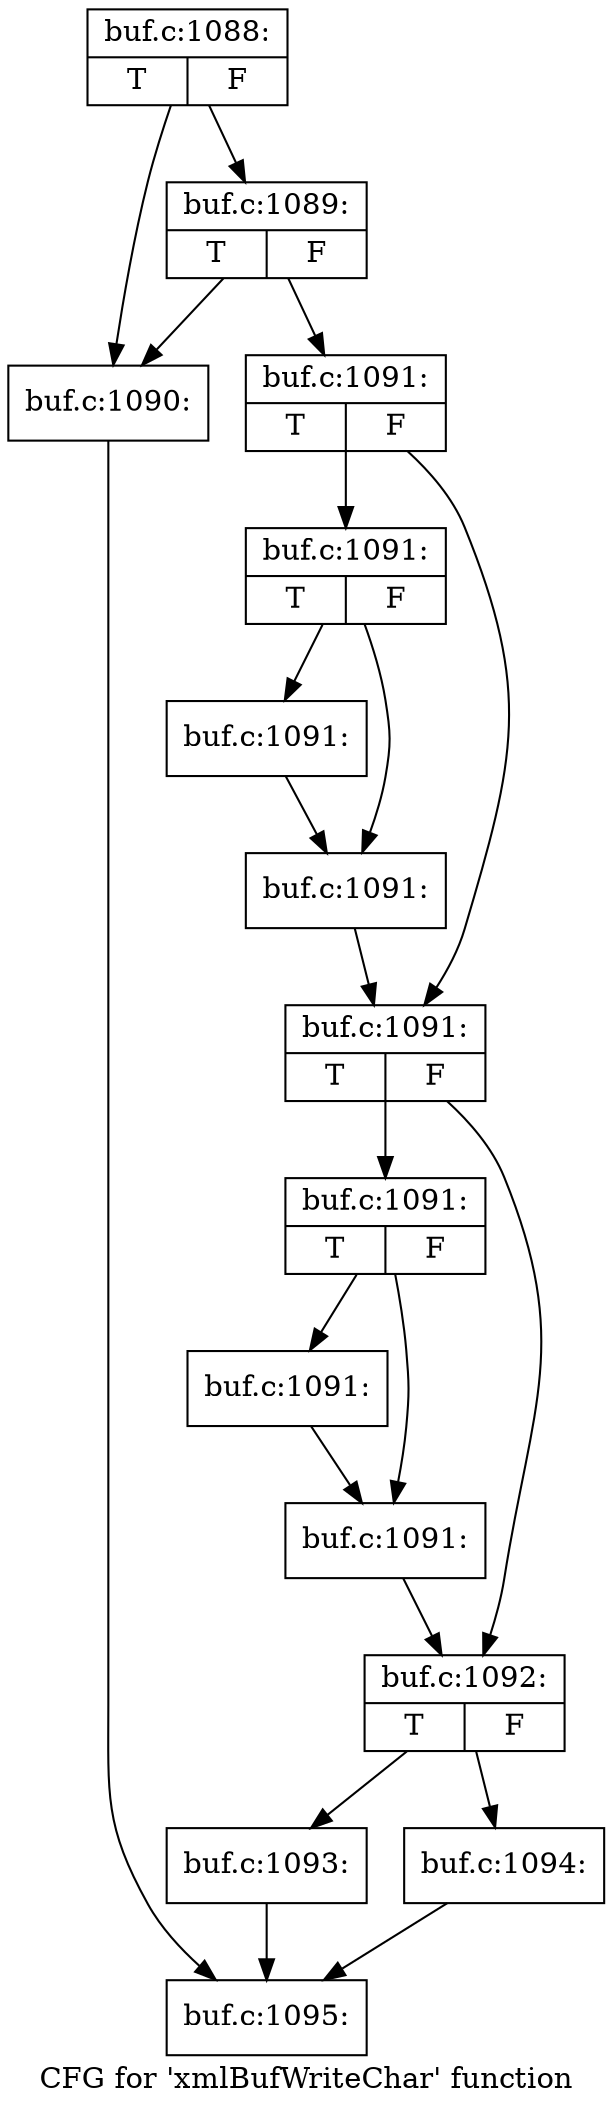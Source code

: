 digraph "CFG for 'xmlBufWriteChar' function" {
	label="CFG for 'xmlBufWriteChar' function";

	Node0x5634450 [shape=record,label="{buf.c:1088:|{<s0>T|<s1>F}}"];
	Node0x5634450 -> Node0x5631610;
	Node0x5634450 -> Node0x56316b0;
	Node0x56316b0 [shape=record,label="{buf.c:1089:|{<s0>T|<s1>F}}"];
	Node0x56316b0 -> Node0x5631610;
	Node0x56316b0 -> Node0x5631660;
	Node0x5631610 [shape=record,label="{buf.c:1090:}"];
	Node0x5631610 -> Node0x56312f0;
	Node0x5631660 [shape=record,label="{buf.c:1091:|{<s0>T|<s1>F}}"];
	Node0x5631660 -> Node0x5635520;
	Node0x5631660 -> Node0x5635570;
	Node0x5635520 [shape=record,label="{buf.c:1091:|{<s0>T|<s1>F}}"];
	Node0x5635520 -> Node0x5635af0;
	Node0x5635520 -> Node0x5635b40;
	Node0x5635af0 [shape=record,label="{buf.c:1091:}"];
	Node0x5635af0 -> Node0x5635b40;
	Node0x5635b40 [shape=record,label="{buf.c:1091:}"];
	Node0x5635b40 -> Node0x5635570;
	Node0x5635570 [shape=record,label="{buf.c:1091:|{<s0>T|<s1>F}}"];
	Node0x5635570 -> Node0x56361e0;
	Node0x5635570 -> Node0x5636230;
	Node0x56361e0 [shape=record,label="{buf.c:1091:|{<s0>T|<s1>F}}"];
	Node0x56361e0 -> Node0x56367b0;
	Node0x56361e0 -> Node0x5636800;
	Node0x56367b0 [shape=record,label="{buf.c:1091:}"];
	Node0x56367b0 -> Node0x5636800;
	Node0x5636800 [shape=record,label="{buf.c:1091:}"];
	Node0x5636800 -> Node0x5636230;
	Node0x5636230 [shape=record,label="{buf.c:1092:|{<s0>T|<s1>F}}"];
	Node0x5636230 -> Node0x5636f00;
	Node0x5636230 -> Node0x5636f50;
	Node0x5636f00 [shape=record,label="{buf.c:1093:}"];
	Node0x5636f00 -> Node0x56312f0;
	Node0x5636f50 [shape=record,label="{buf.c:1094:}"];
	Node0x5636f50 -> Node0x56312f0;
	Node0x56312f0 [shape=record,label="{buf.c:1095:}"];
}
